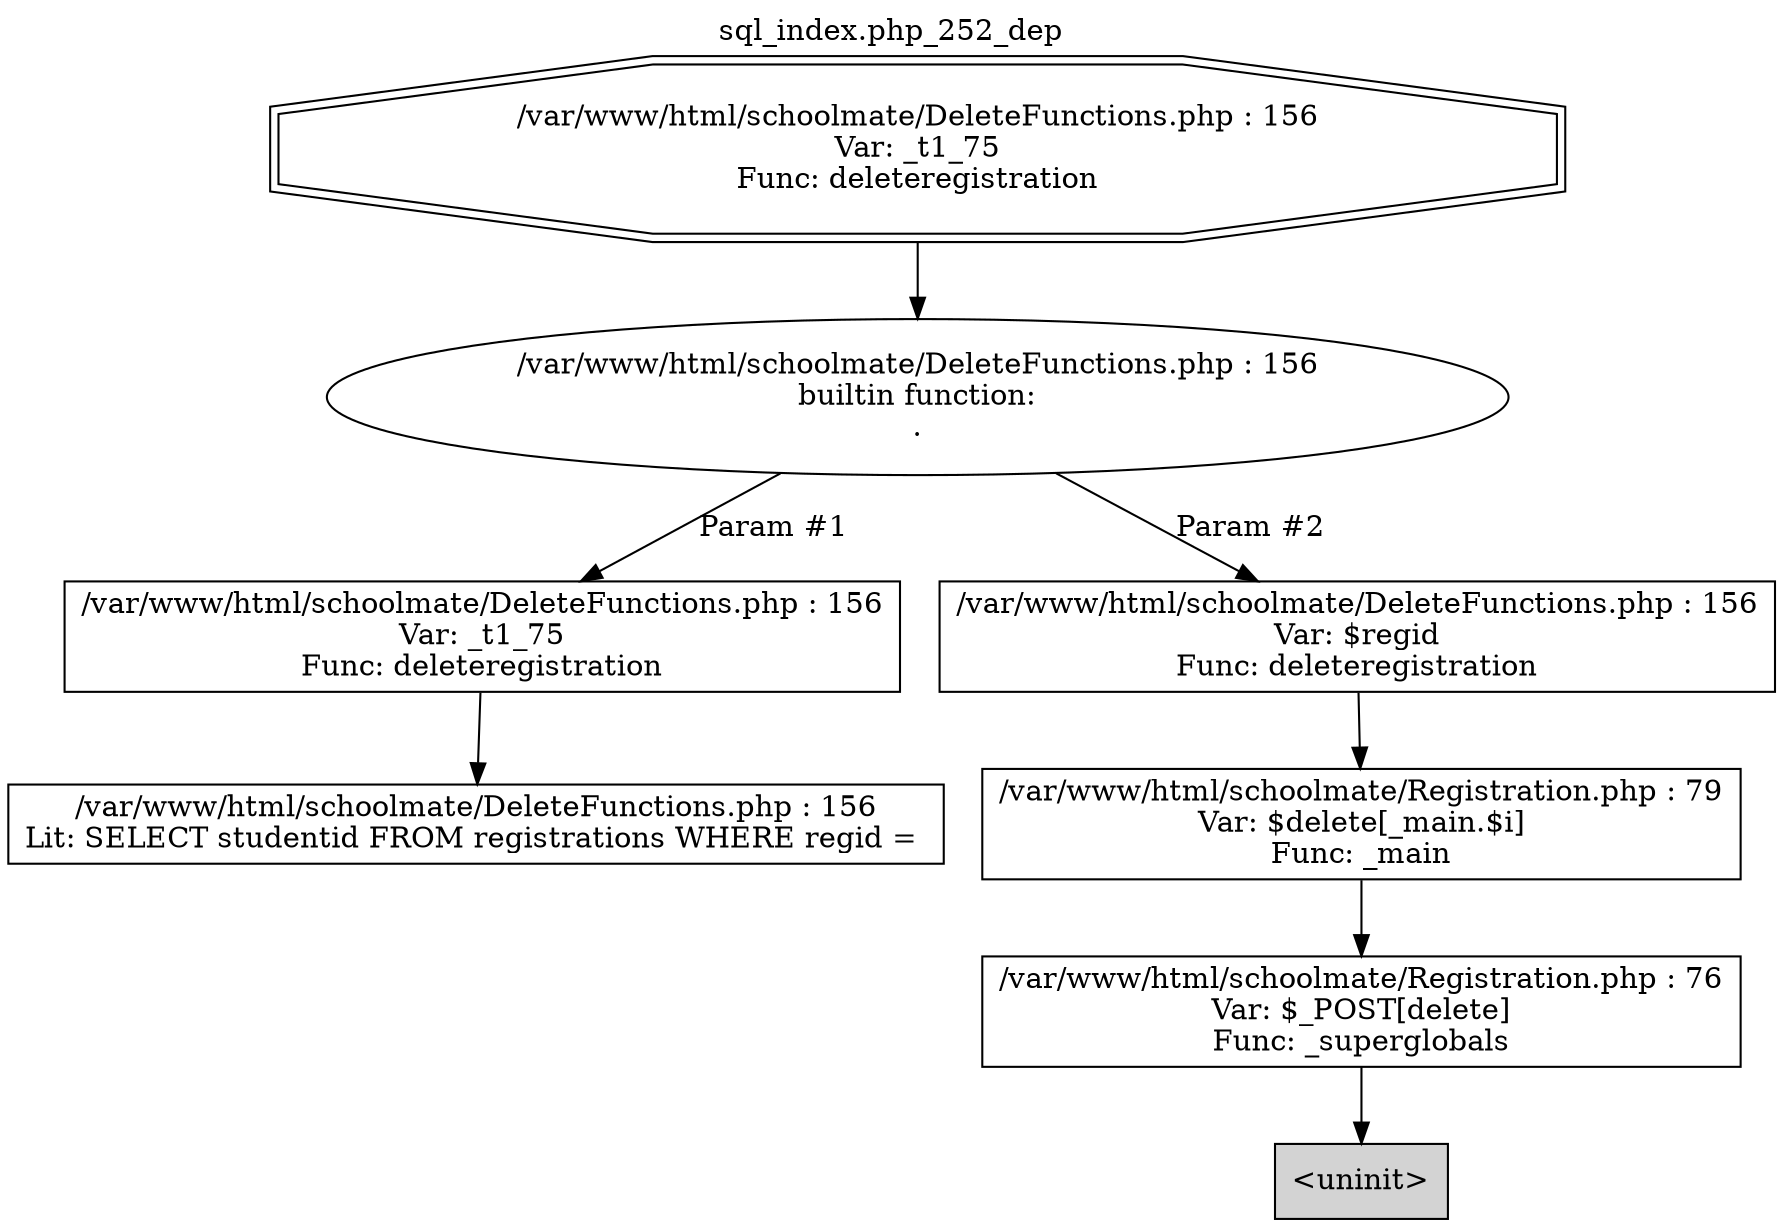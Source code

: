digraph cfg {
  label="sql_index.php_252_dep";
  labelloc=t;
  n1 [shape=doubleoctagon, label="/var/www/html/schoolmate/DeleteFunctions.php : 156\nVar: _t1_75\nFunc: deleteregistration\n"];
  n2 [shape=ellipse, label="/var/www/html/schoolmate/DeleteFunctions.php : 156\nbuiltin function:\n.\n"];
  n3 [shape=box, label="/var/www/html/schoolmate/DeleteFunctions.php : 156\nVar: _t1_75\nFunc: deleteregistration\n"];
  n4 [shape=box, label="/var/www/html/schoolmate/DeleteFunctions.php : 156\nLit: SELECT studentid FROM registrations WHERE regid = \n"];
  n5 [shape=box, label="/var/www/html/schoolmate/DeleteFunctions.php : 156\nVar: $regid\nFunc: deleteregistration\n"];
  n6 [shape=box, label="/var/www/html/schoolmate/Registration.php : 79\nVar: $delete[_main.$i]\nFunc: _main\n"];
  n7 [shape=box, label="/var/www/html/schoolmate/Registration.php : 76\nVar: $_POST[delete]\nFunc: _superglobals\n"];
  n8 [shape=box, label="<uninit>",style=filled];
  n1 -> n2;
  n3 -> n4;
  n2 -> n3[label="Param #1"];
  n2 -> n5[label="Param #2"];
  n7 -> n8;
  n6 -> n7;
  n5 -> n6;
}
